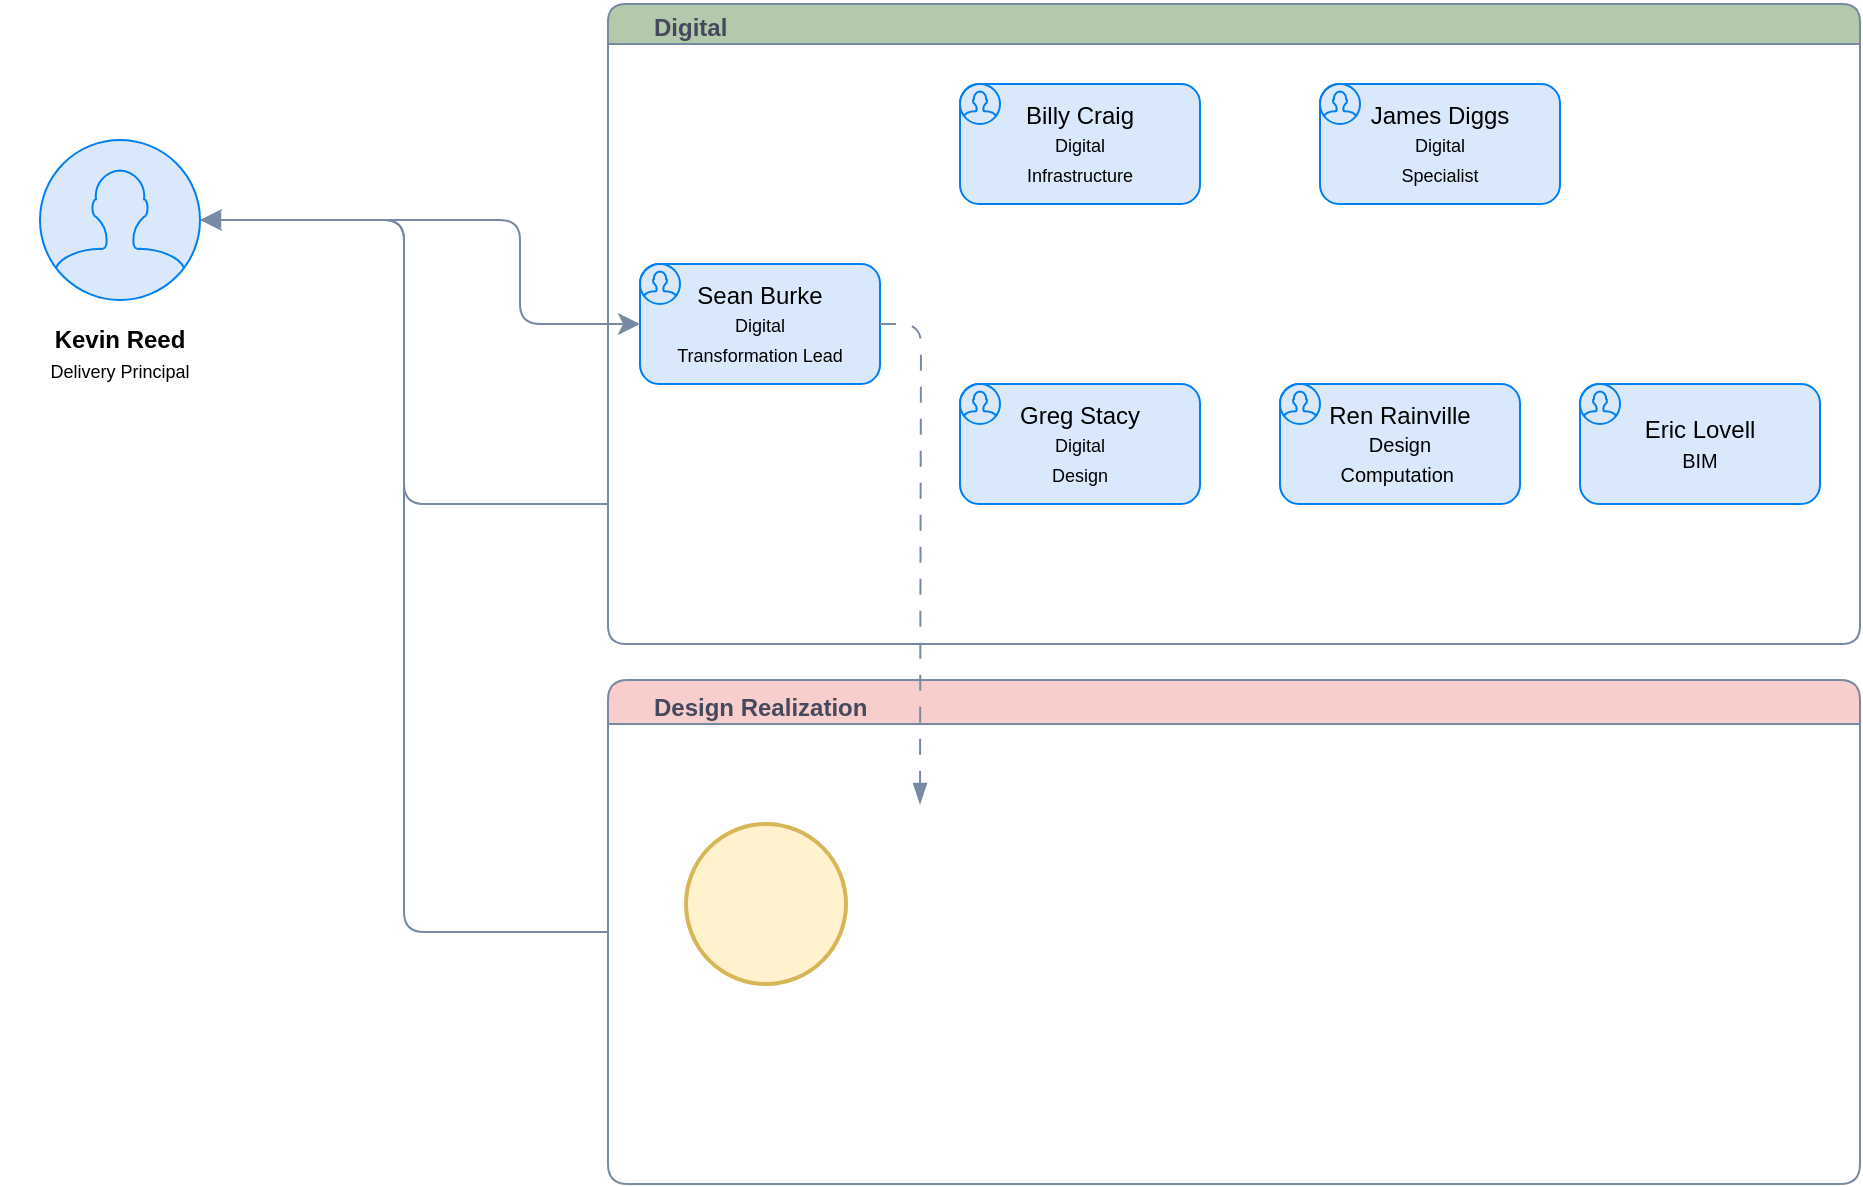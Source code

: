 <mxfile version="21.2.1" type="github">
  <diagram id="prtHgNgQTEPvFCAcTncT" name="Page-1">
    <mxGraphModel dx="1681" dy="957" grid="1" gridSize="10" guides="1" tooltips="1" connect="1" arrows="1" fold="1" page="1" pageScale="1" pageWidth="827" pageHeight="1169" math="0" shadow="0">
      <root>
        <mxCell id="0" />
        <mxCell id="1" parent="0" />
        <mxCell id="FGJcHL9Y1ml9AOconmwc-69" value="" style="swimlane;whiteSpace=wrap;html=1;align=center;labelBackgroundColor=default;endArrow=none;rounded=1;strokeColor=#788AA3;fontColor=#46495D;endFill=0;startSize=22;endSize=8;fillColor=#F8CECC;" vertex="1" parent="1">
          <mxGeometry x="334" y="378" width="626" height="252" as="geometry" />
        </mxCell>
        <mxCell id="FGJcHL9Y1ml9AOconmwc-98" value="&lt;span style=&quot;color: rgb(70, 73, 93); font-family: Helvetica; font-size: 12px; font-style: normal; font-variant-ligatures: normal; font-variant-caps: normal; font-weight: 700; letter-spacing: normal; orphans: 2; text-indent: 0px; text-transform: none; widows: 2; word-spacing: 0px; -webkit-text-stroke-width: 0px; text-decoration-thickness: initial; text-decoration-style: initial; text-decoration-color: initial; float: none; display: inline !important;&quot;&gt;Design Realization&lt;/span&gt;" style="text;whiteSpace=wrap;html=1;align=left;labelBackgroundColor=none;" vertex="1" parent="FGJcHL9Y1ml9AOconmwc-69">
          <mxGeometry x="21" width="110" height="20" as="geometry" />
        </mxCell>
        <mxCell id="FGJcHL9Y1ml9AOconmwc-101" value="" style="ellipse;whiteSpace=wrap;html=1;aspect=fixed;fontSize=16;fillColor=#fff2cc;strokeColor=#d6b656;strokeWidth=2;rounded=1;arcSize=12;" vertex="1" parent="FGJcHL9Y1ml9AOconmwc-69">
          <mxGeometry x="39" y="72" width="80" height="80" as="geometry" />
        </mxCell>
        <mxCell id="FGJcHL9Y1ml9AOconmwc-68" value="" style="swimlane;whiteSpace=wrap;html=1;align=center;labelBackgroundColor=default;endArrow=none;rounded=1;strokeColor=#788AA3;fontColor=#46495D;startArrow=classic;startFill=1;endFill=0;startSize=20;endSize=8;fillColor=#B2C9AB;" vertex="1" parent="1">
          <mxGeometry x="334" y="40" width="626" height="320" as="geometry" />
        </mxCell>
        <mxCell id="FGJcHL9Y1ml9AOconmwc-78" value="" style="group" vertex="1" connectable="0" parent="FGJcHL9Y1ml9AOconmwc-68">
          <mxGeometry x="16" y="130" width="120" height="60" as="geometry" />
        </mxCell>
        <mxCell id="FGJcHL9Y1ml9AOconmwc-74" value="Sean Burke&lt;br&gt;&lt;font style=&quot;font-size: 9px;&quot;&gt;Digital &lt;br&gt;Transformation Lead&lt;/font&gt;" style="whiteSpace=wrap;html=1;fontSize=12;fillColor=#dae8fc;strokeColor=#0080F0;strokeWidth=1;rounded=1;arcSize=16;glass=0;shadow=0;labelBackgroundColor=none;dashed=0;" vertex="1" parent="FGJcHL9Y1ml9AOconmwc-78">
          <mxGeometry width="120" height="60" as="geometry" />
        </mxCell>
        <mxCell id="FGJcHL9Y1ml9AOconmwc-75" value="" style="html=1;verticalLabelPosition=bottom;align=center;labelBackgroundColor=#ffffff;verticalAlign=top;strokeWidth=1;strokeColor=#0080F0;shadow=0;dashed=0;shape=mxgraph.ios7.icons.user;rounded=1;glass=0;fontFamily=Helvetica;fontSize=12;fontColor=default;fillColor=#dae8fc;" vertex="1" parent="FGJcHL9Y1ml9AOconmwc-78">
          <mxGeometry width="20" height="20" as="geometry" />
        </mxCell>
        <mxCell id="FGJcHL9Y1ml9AOconmwc-100" style="edgeStyle=orthogonalEdgeStyle;rounded=1;orthogonalLoop=1;jettySize=auto;html=1;endArrow=blockThin;fontSize=12;strokeColor=#788AA3;startSize=8;endSize=8;fillColor=#B2C9AB;dashed=1;dashPattern=8 8;endFill=1;" edge="1" parent="FGJcHL9Y1ml9AOconmwc-78" source="FGJcHL9Y1ml9AOconmwc-74">
          <mxGeometry relative="1" as="geometry">
            <mxPoint x="140" y="270" as="targetPoint" />
          </mxGeometry>
        </mxCell>
        <mxCell id="FGJcHL9Y1ml9AOconmwc-79" value="" style="group" vertex="1" connectable="0" parent="FGJcHL9Y1ml9AOconmwc-68">
          <mxGeometry x="176" y="190" width="120" height="60" as="geometry" />
        </mxCell>
        <mxCell id="FGJcHL9Y1ml9AOconmwc-80" value="Greg Stacy&lt;br&gt;&lt;font style=&quot;font-size: 9px;&quot;&gt;Digital &lt;br&gt;Design&lt;/font&gt;" style="whiteSpace=wrap;html=1;fontSize=12;fillColor=#dae8fc;strokeColor=#0080F0;strokeWidth=1;rounded=1;arcSize=16;glass=0;shadow=0;labelBackgroundColor=none;dashed=0;" vertex="1" parent="FGJcHL9Y1ml9AOconmwc-79">
          <mxGeometry width="120" height="60" as="geometry" />
        </mxCell>
        <mxCell id="FGJcHL9Y1ml9AOconmwc-81" value="" style="html=1;verticalLabelPosition=bottom;align=center;labelBackgroundColor=#ffffff;verticalAlign=top;strokeWidth=1;strokeColor=#0080F0;shadow=0;dashed=0;shape=mxgraph.ios7.icons.user;rounded=1;glass=0;fontFamily=Helvetica;fontSize=12;fontColor=default;fillColor=#dae8fc;" vertex="1" parent="FGJcHL9Y1ml9AOconmwc-79">
          <mxGeometry width="20" height="20" as="geometry" />
        </mxCell>
        <mxCell id="FGJcHL9Y1ml9AOconmwc-82" value="" style="group" vertex="1" connectable="0" parent="FGJcHL9Y1ml9AOconmwc-68">
          <mxGeometry x="356" y="40" width="120" height="60" as="geometry" />
        </mxCell>
        <mxCell id="FGJcHL9Y1ml9AOconmwc-83" value="James Diggs&lt;br&gt;&lt;font style=&quot;font-size: 9px;&quot;&gt;Digital &lt;br&gt;Specialist&lt;/font&gt;" style="whiteSpace=wrap;html=1;fontSize=12;fillColor=#dae8fc;strokeColor=#0080F0;strokeWidth=1;rounded=1;arcSize=16;glass=0;shadow=0;labelBackgroundColor=none;dashed=0;" vertex="1" parent="FGJcHL9Y1ml9AOconmwc-82">
          <mxGeometry width="120" height="60" as="geometry" />
        </mxCell>
        <mxCell id="FGJcHL9Y1ml9AOconmwc-84" value="" style="html=1;verticalLabelPosition=bottom;align=center;labelBackgroundColor=#ffffff;verticalAlign=top;strokeWidth=1;strokeColor=#0080F0;shadow=0;dashed=0;shape=mxgraph.ios7.icons.user;rounded=1;glass=0;fontFamily=Helvetica;fontSize=12;fontColor=default;fillColor=#dae8fc;" vertex="1" parent="FGJcHL9Y1ml9AOconmwc-82">
          <mxGeometry width="20" height="20" as="geometry" />
        </mxCell>
        <mxCell id="FGJcHL9Y1ml9AOconmwc-91" value="" style="group" vertex="1" connectable="0" parent="FGJcHL9Y1ml9AOconmwc-68">
          <mxGeometry x="486" y="190" width="120" height="60" as="geometry" />
        </mxCell>
        <mxCell id="FGJcHL9Y1ml9AOconmwc-92" value="Eric Lovell&lt;br&gt;&lt;font size=&quot;1&quot;&gt;BIM&lt;/font&gt;" style="whiteSpace=wrap;html=1;fontSize=12;fillColor=#dae8fc;strokeColor=#0080F0;strokeWidth=1;rounded=1;arcSize=16;glass=0;shadow=0;labelBackgroundColor=none;dashed=0;" vertex="1" parent="FGJcHL9Y1ml9AOconmwc-91">
          <mxGeometry width="120" height="60" as="geometry" />
        </mxCell>
        <mxCell id="FGJcHL9Y1ml9AOconmwc-93" value="" style="html=1;verticalLabelPosition=bottom;align=center;labelBackgroundColor=#ffffff;verticalAlign=top;strokeWidth=1;strokeColor=#0080F0;shadow=0;dashed=0;shape=mxgraph.ios7.icons.user;rounded=1;glass=0;fontFamily=Helvetica;fontSize=12;fontColor=default;fillColor=#dae8fc;" vertex="1" parent="FGJcHL9Y1ml9AOconmwc-91">
          <mxGeometry width="20" height="20" as="geometry" />
        </mxCell>
        <mxCell id="FGJcHL9Y1ml9AOconmwc-88" value="" style="group" vertex="1" connectable="0" parent="FGJcHL9Y1ml9AOconmwc-68">
          <mxGeometry x="336" y="190" width="120" height="60" as="geometry" />
        </mxCell>
        <mxCell id="FGJcHL9Y1ml9AOconmwc-89" value="Ren Rainville&lt;br&gt;&lt;font size=&quot;1&quot;&gt;Design&lt;br&gt;Computation&amp;nbsp;&lt;/font&gt;" style="whiteSpace=wrap;html=1;fontSize=12;fillColor=#dae8fc;strokeColor=#0080F0;strokeWidth=1;rounded=1;arcSize=16;glass=0;shadow=0;labelBackgroundColor=none;dashed=0;" vertex="1" parent="FGJcHL9Y1ml9AOconmwc-88">
          <mxGeometry width="120" height="60" as="geometry" />
        </mxCell>
        <mxCell id="FGJcHL9Y1ml9AOconmwc-90" value="" style="html=1;verticalLabelPosition=bottom;align=center;labelBackgroundColor=#ffffff;verticalAlign=top;strokeWidth=1;strokeColor=#0080F0;shadow=0;dashed=0;shape=mxgraph.ios7.icons.user;rounded=1;glass=0;fontFamily=Helvetica;fontSize=12;fontColor=default;fillColor=#dae8fc;" vertex="1" parent="FGJcHL9Y1ml9AOconmwc-88">
          <mxGeometry width="20" height="20" as="geometry" />
        </mxCell>
        <mxCell id="FGJcHL9Y1ml9AOconmwc-99" value="&lt;font color=&quot;#46495d&quot;&gt;&lt;b&gt;Digital&lt;/b&gt;&lt;/font&gt;" style="text;whiteSpace=wrap;html=1;align=left;labelBackgroundColor=none;" vertex="1" parent="FGJcHL9Y1ml9AOconmwc-68">
          <mxGeometry x="21" y="-2" width="110" height="20" as="geometry" />
        </mxCell>
        <mxCell id="FGJcHL9Y1ml9AOconmwc-95" style="edgeStyle=orthogonalEdgeStyle;rounded=1;orthogonalLoop=1;jettySize=auto;html=1;endArrow=none;endFill=0;fontSize=12;strokeColor=#788AA3;fontColor=#46495D;startSize=8;endSize=8;fillColor=#B2C9AB;" edge="1" parent="1" source="FGJcHL9Y1ml9AOconmwc-70">
          <mxGeometry relative="1" as="geometry">
            <mxPoint x="334" y="290" as="targetPoint" />
            <Array as="points">
              <mxPoint x="232" y="148" />
              <mxPoint x="232" y="290" />
              <mxPoint x="334" y="290" />
            </Array>
          </mxGeometry>
        </mxCell>
        <mxCell id="FGJcHL9Y1ml9AOconmwc-96" style="edgeStyle=orthogonalEdgeStyle;rounded=1;orthogonalLoop=1;jettySize=auto;html=1;entryX=0;entryY=0.5;entryDx=0;entryDy=0;startArrow=classic;startFill=1;endArrow=none;endFill=0;fontSize=12;strokeColor=#788AA3;fontColor=#46495D;startSize=8;endSize=8;fillColor=#B2C9AB;" edge="1" parent="1" source="FGJcHL9Y1ml9AOconmwc-70" target="FGJcHL9Y1ml9AOconmwc-69">
          <mxGeometry relative="1" as="geometry" />
        </mxCell>
        <mxCell id="FGJcHL9Y1ml9AOconmwc-70" value="" style="html=1;verticalLabelPosition=bottom;align=center;labelBackgroundColor=#ffffff;verticalAlign=top;strokeWidth=1;strokeColor=#0080F0;shadow=0;dashed=0;shape=mxgraph.ios7.icons.user;rounded=1;glass=0;fontFamily=Helvetica;fontSize=12;fontColor=default;fillColor=#dae8fc;" vertex="1" parent="1">
          <mxGeometry x="50" y="108" width="80" height="80" as="geometry" />
        </mxCell>
        <mxCell id="FGJcHL9Y1ml9AOconmwc-85" value="" style="group" vertex="1" connectable="0" parent="1">
          <mxGeometry x="510" y="80" width="120" height="60" as="geometry" />
        </mxCell>
        <mxCell id="FGJcHL9Y1ml9AOconmwc-86" value="Billy Craig&lt;br&gt;&lt;font style=&quot;font-size: 9px;&quot;&gt;Digital &lt;br&gt;Infrastructure&lt;/font&gt;" style="whiteSpace=wrap;html=1;fontSize=12;fillColor=#dae8fc;strokeColor=#0080F0;strokeWidth=1;rounded=1;arcSize=16;glass=0;shadow=0;labelBackgroundColor=none;dashed=0;" vertex="1" parent="FGJcHL9Y1ml9AOconmwc-85">
          <mxGeometry width="120" height="60" as="geometry" />
        </mxCell>
        <mxCell id="FGJcHL9Y1ml9AOconmwc-87" value="" style="html=1;verticalLabelPosition=bottom;align=center;labelBackgroundColor=#ffffff;verticalAlign=top;strokeWidth=1;strokeColor=#0080F0;shadow=0;dashed=0;shape=mxgraph.ios7.icons.user;rounded=1;glass=0;fontFamily=Helvetica;fontSize=12;fontColor=default;fillColor=#dae8fc;" vertex="1" parent="FGJcHL9Y1ml9AOconmwc-85">
          <mxGeometry width="20" height="20" as="geometry" />
        </mxCell>
        <mxCell id="FGJcHL9Y1ml9AOconmwc-94" value="&lt;b&gt;Kevin Reed&lt;/b&gt;&lt;br&gt;&lt;font style=&quot;font-size: 9px;&quot;&gt;Delivery Principal&lt;/font&gt;" style="text;html=1;strokeColor=none;fillColor=none;align=center;verticalAlign=middle;whiteSpace=wrap;rounded=0;" vertex="1" parent="1">
          <mxGeometry x="30" y="200" width="120" height="30" as="geometry" />
        </mxCell>
        <mxCell id="FGJcHL9Y1ml9AOconmwc-97" style="edgeStyle=orthogonalEdgeStyle;rounded=1;orthogonalLoop=1;jettySize=auto;html=1;endArrow=blockThin;fontSize=12;strokeColor=#788AA3;fontColor=#46495D;startSize=8;endSize=8;fillColor=#B2C9AB;endFill=1;startArrow=classic;startFill=1;" edge="1" parent="1" source="FGJcHL9Y1ml9AOconmwc-74" target="FGJcHL9Y1ml9AOconmwc-70">
          <mxGeometry relative="1" as="geometry">
            <Array as="points">
              <mxPoint x="290" y="200" />
              <mxPoint x="290" y="148" />
            </Array>
          </mxGeometry>
        </mxCell>
      </root>
    </mxGraphModel>
  </diagram>
</mxfile>
